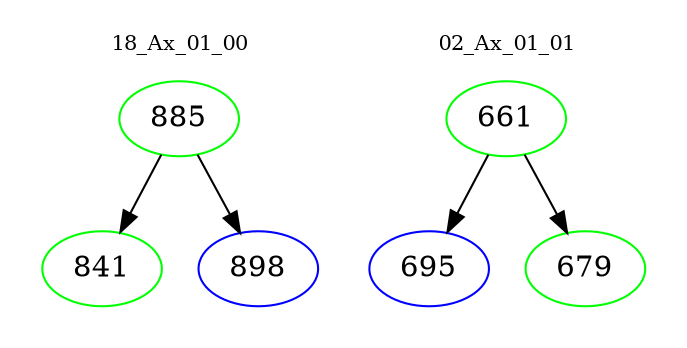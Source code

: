 digraph{
subgraph cluster_0 {
color = white
label = "18_Ax_01_00";
fontsize=10;
T0_885 [label="885", color="green"]
T0_885 -> T0_841 [color="black"]
T0_841 [label="841", color="green"]
T0_885 -> T0_898 [color="black"]
T0_898 [label="898", color="blue"]
}
subgraph cluster_1 {
color = white
label = "02_Ax_01_01";
fontsize=10;
T1_661 [label="661", color="green"]
T1_661 -> T1_695 [color="black"]
T1_695 [label="695", color="blue"]
T1_661 -> T1_679 [color="black"]
T1_679 [label="679", color="green"]
}
}
